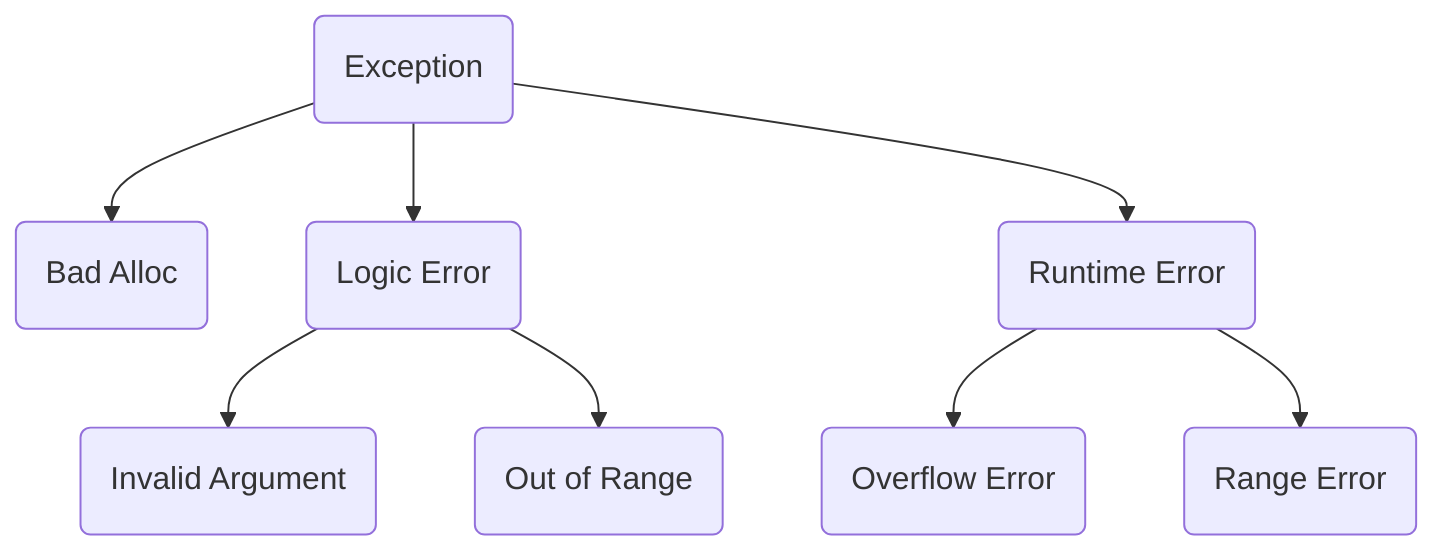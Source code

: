 graph TD
  exception(Exception)
  
  bad_alloc(Bad Alloc)
  logic_error(Logic Error)
  invalid_argument(Invalid Argument)
  out_of_range(Out of Range)

  runtime_error(Runtime Error)
  overflow_error(Overflow Error)
  range_error(Range Error)

  exception     --> bad_alloc
  exception     --> logic_error
  logic_error   --> invalid_argument
  logic_error   --> out_of_range
  exception     --> runtime_error
  runtime_error --> overflow_error
  runtime_error --> range_error